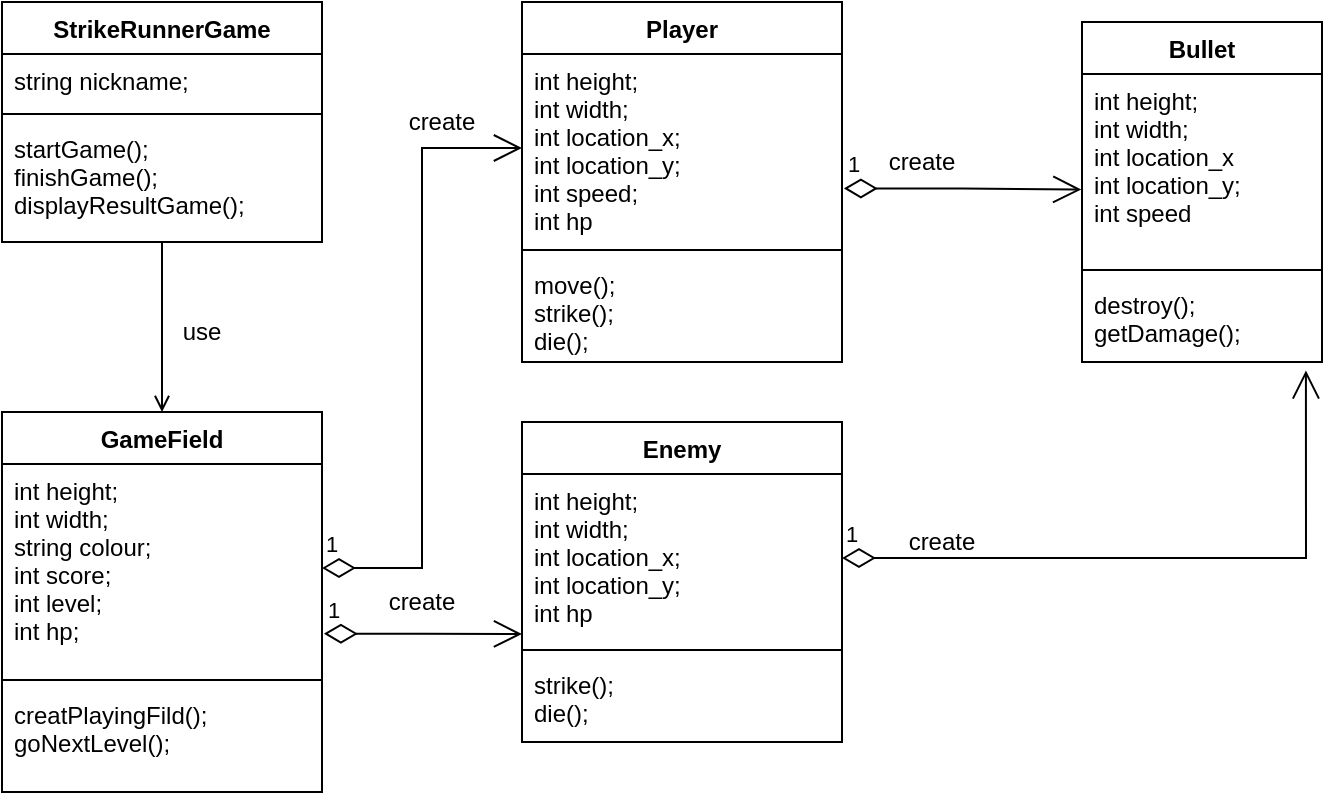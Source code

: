 <mxfile version="15.5.4" type="embed"><diagram id="C5RBs43oDa-KdzZeNtuy" name="Page-1"><mxGraphModel dx="738" dy="2819" grid="1" gridSize="10" guides="1" tooltips="1" connect="1" arrows="1" fold="1" page="1" pageScale="1" pageWidth="827" pageHeight="1169" math="0" shadow="0"><root><mxCell id="WIyWlLk6GJQsqaUBKTNV-0"/><mxCell id="WIyWlLk6GJQsqaUBKTNV-1" parent="WIyWlLk6GJQsqaUBKTNV-0"/><mxCell id="x4CzHmT4jv46Xul65Cwn-0" value="GameField" style="swimlane;fontStyle=1;align=center;verticalAlign=top;childLayout=stackLayout;horizontal=1;startSize=26;horizontalStack=0;resizeParent=1;resizeParentMax=0;resizeLast=0;collapsible=1;marginBottom=0;" parent="WIyWlLk6GJQsqaUBKTNV-1" vertex="1"><mxGeometry x="30" y="-2095" width="160" height="190" as="geometry"/></mxCell><mxCell id="x4CzHmT4jv46Xul65Cwn-1" value="int height;&#10;int width;&#10;string colour;&#10;int score;&#10;int level;&#10;int hp; &#10;" style="text;strokeColor=none;fillColor=none;align=left;verticalAlign=top;spacingLeft=4;spacingRight=4;overflow=hidden;rotatable=0;points=[[0,0.5],[1,0.5]];portConstraint=eastwest;" parent="x4CzHmT4jv46Xul65Cwn-0" vertex="1"><mxGeometry y="26" width="160" height="104" as="geometry"/></mxCell><mxCell id="x4CzHmT4jv46Xul65Cwn-2" value="" style="line;strokeWidth=1;fillColor=none;align=left;verticalAlign=middle;spacingTop=-1;spacingLeft=3;spacingRight=3;rotatable=0;labelPosition=right;points=[];portConstraint=eastwest;" parent="x4CzHmT4jv46Xul65Cwn-0" vertex="1"><mxGeometry y="130" width="160" height="8" as="geometry"/></mxCell><mxCell id="x4CzHmT4jv46Xul65Cwn-3" value="creatPlayingFild();&#10;goNextLevel();&#10;" style="text;strokeColor=none;fillColor=none;align=left;verticalAlign=top;spacingLeft=4;spacingRight=4;overflow=hidden;rotatable=0;points=[[0,0.5],[1,0.5]];portConstraint=eastwest;" parent="x4CzHmT4jv46Xul65Cwn-0" vertex="1"><mxGeometry y="138" width="160" height="52" as="geometry"/></mxCell><mxCell id="x4CzHmT4jv46Xul65Cwn-4" value="StrikeRunnerGame" style="swimlane;fontStyle=1;align=center;verticalAlign=top;childLayout=stackLayout;horizontal=1;startSize=26;horizontalStack=0;resizeParent=1;resizeParentMax=0;resizeLast=0;collapsible=1;marginBottom=0;" parent="WIyWlLk6GJQsqaUBKTNV-1" vertex="1"><mxGeometry x="30" y="-2300" width="160" height="120" as="geometry"/></mxCell><mxCell id="x4CzHmT4jv46Xul65Cwn-5" value="string nickname;&#10;" style="text;strokeColor=none;fillColor=none;align=left;verticalAlign=top;spacingLeft=4;spacingRight=4;overflow=hidden;rotatable=0;points=[[0,0.5],[1,0.5]];portConstraint=eastwest;" parent="x4CzHmT4jv46Xul65Cwn-4" vertex="1"><mxGeometry y="26" width="160" height="26" as="geometry"/></mxCell><mxCell id="x4CzHmT4jv46Xul65Cwn-6" value="" style="line;strokeWidth=1;fillColor=none;align=left;verticalAlign=middle;spacingTop=-1;spacingLeft=3;spacingRight=3;rotatable=0;labelPosition=right;points=[];portConstraint=eastwest;" parent="x4CzHmT4jv46Xul65Cwn-4" vertex="1"><mxGeometry y="52" width="160" height="8" as="geometry"/></mxCell><mxCell id="x4CzHmT4jv46Xul65Cwn-7" value="startGame();&#10;finishGame();&#10;displayResultGame();" style="text;strokeColor=none;fillColor=none;align=left;verticalAlign=top;spacingLeft=4;spacingRight=4;overflow=hidden;rotatable=0;points=[[0,0.5],[1,0.5]];portConstraint=eastwest;" parent="x4CzHmT4jv46Xul65Cwn-4" vertex="1"><mxGeometry y="60" width="160" height="60" as="geometry"/></mxCell><mxCell id="x4CzHmT4jv46Xul65Cwn-8" value="" style="endArrow=none;html=1;startArrow=open;startFill=0;exitX=0.5;exitY=0;exitDx=0;exitDy=0;" parent="WIyWlLk6GJQsqaUBKTNV-1" source="x4CzHmT4jv46Xul65Cwn-0" target="x4CzHmT4jv46Xul65Cwn-7" edge="1"><mxGeometry relative="1" as="geometry"><mxPoint x="30" y="-2135" as="sourcePoint"/><mxPoint x="108" y="-2170" as="targetPoint"/></mxGeometry></mxCell><mxCell id="x4CzHmT4jv46Xul65Cwn-9" value="use" style="text;html=1;strokeColor=none;fillColor=none;align=center;verticalAlign=middle;whiteSpace=wrap;rounded=0;" parent="WIyWlLk6GJQsqaUBKTNV-1" vertex="1"><mxGeometry x="110" y="-2145" width="40" height="20" as="geometry"/></mxCell><mxCell id="x4CzHmT4jv46Xul65Cwn-14" value="Player" style="swimlane;fontStyle=1;align=center;verticalAlign=top;childLayout=stackLayout;horizontal=1;startSize=26;horizontalStack=0;resizeParent=1;resizeParentMax=0;resizeLast=0;collapsible=1;marginBottom=0;" parent="WIyWlLk6GJQsqaUBKTNV-1" vertex="1"><mxGeometry x="290" y="-2300" width="160" height="180" as="geometry"/></mxCell><mxCell id="x4CzHmT4jv46Xul65Cwn-15" value="int height;&#10;int width;&#10;int location_x;&#10;int location_y;&#10;int speed;&#10;int hp" style="text;strokeColor=none;fillColor=none;align=left;verticalAlign=top;spacingLeft=4;spacingRight=4;overflow=hidden;rotatable=0;points=[[0,0.5],[1,0.5]];portConstraint=eastwest;" parent="x4CzHmT4jv46Xul65Cwn-14" vertex="1"><mxGeometry y="26" width="160" height="94" as="geometry"/></mxCell><mxCell id="x4CzHmT4jv46Xul65Cwn-16" value="" style="line;strokeWidth=1;fillColor=none;align=left;verticalAlign=middle;spacingTop=-1;spacingLeft=3;spacingRight=3;rotatable=0;labelPosition=right;points=[];portConstraint=eastwest;" parent="x4CzHmT4jv46Xul65Cwn-14" vertex="1"><mxGeometry y="120" width="160" height="8" as="geometry"/></mxCell><mxCell id="x4CzHmT4jv46Xul65Cwn-17" value="move();&#10;strike();&#10;die();" style="text;strokeColor=none;fillColor=none;align=left;verticalAlign=top;spacingLeft=4;spacingRight=4;overflow=hidden;rotatable=0;points=[[0,0.5],[1,0.5]];portConstraint=eastwest;" parent="x4CzHmT4jv46Xul65Cwn-14" vertex="1"><mxGeometry y="128" width="160" height="52" as="geometry"/></mxCell><mxCell id="x4CzHmT4jv46Xul65Cwn-18" value="1" style="endArrow=open;html=1;endSize=12;startArrow=diamondThin;startSize=14;startFill=0;edgeStyle=orthogonalEdgeStyle;align=left;verticalAlign=bottom;rounded=0;exitX=1;exitY=0.5;exitDx=0;exitDy=0;entryX=0;entryY=0.5;entryDx=0;entryDy=0;" parent="WIyWlLk6GJQsqaUBKTNV-1" source="x4CzHmT4jv46Xul65Cwn-1" target="x4CzHmT4jv46Xul65Cwn-15" edge="1"><mxGeometry x="-1" y="3" relative="1" as="geometry"><mxPoint x="330" y="-2180" as="sourcePoint"/><mxPoint x="490" y="-2180" as="targetPoint"/></mxGeometry></mxCell><mxCell id="x4CzHmT4jv46Xul65Cwn-19" value="create" style="text;html=1;strokeColor=none;fillColor=none;align=center;verticalAlign=middle;whiteSpace=wrap;rounded=0;rotation=0;" parent="WIyWlLk6GJQsqaUBKTNV-1" vertex="1"><mxGeometry x="230" y="-2250" width="40" height="20" as="geometry"/></mxCell><mxCell id="x4CzHmT4jv46Xul65Cwn-24" value="Bullet" style="swimlane;fontStyle=1;align=center;verticalAlign=top;childLayout=stackLayout;horizontal=1;startSize=26;horizontalStack=0;resizeParent=1;resizeParentMax=0;resizeLast=0;collapsible=1;marginBottom=0;" parent="WIyWlLk6GJQsqaUBKTNV-1" vertex="1"><mxGeometry x="570" y="-2290" width="120" height="170" as="geometry"/></mxCell><mxCell id="x4CzHmT4jv46Xul65Cwn-25" value="int height;&#10;int width; &#10;int location_x&#10;int location_y;&#10;int speed&#10;" style="text;strokeColor=none;fillColor=none;align=left;verticalAlign=top;spacingLeft=4;spacingRight=4;overflow=hidden;rotatable=0;points=[[0,0.5],[1,0.5]];portConstraint=eastwest;" parent="x4CzHmT4jv46Xul65Cwn-24" vertex="1"><mxGeometry y="26" width="120" height="94" as="geometry"/></mxCell><mxCell id="x4CzHmT4jv46Xul65Cwn-26" value="" style="line;strokeWidth=1;fillColor=none;align=left;verticalAlign=middle;spacingTop=-1;spacingLeft=3;spacingRight=3;rotatable=0;labelPosition=right;points=[];portConstraint=eastwest;" parent="x4CzHmT4jv46Xul65Cwn-24" vertex="1"><mxGeometry y="120" width="120" height="8" as="geometry"/></mxCell><mxCell id="x4CzHmT4jv46Xul65Cwn-27" value="destroy();&#10;getDamage();" style="text;strokeColor=none;fillColor=none;align=left;verticalAlign=top;spacingLeft=4;spacingRight=4;overflow=hidden;rotatable=0;points=[[0,0.5],[1,0.5]];portConstraint=eastwest;" parent="x4CzHmT4jv46Xul65Cwn-24" vertex="1"><mxGeometry y="128" width="120" height="42" as="geometry"/></mxCell><mxCell id="x4CzHmT4jv46Xul65Cwn-28" value="1" style="endArrow=open;html=1;endSize=12;startArrow=diamondThin;startSize=14;startFill=0;edgeStyle=orthogonalEdgeStyle;align=left;verticalAlign=bottom;rounded=0;exitX=1.006;exitY=0.715;exitDx=0;exitDy=0;entryX=-0.003;entryY=0.615;entryDx=0;entryDy=0;exitPerimeter=0;entryPerimeter=0;" parent="WIyWlLk6GJQsqaUBKTNV-1" source="x4CzHmT4jv46Xul65Cwn-15" target="x4CzHmT4jv46Xul65Cwn-25" edge="1"><mxGeometry x="-1" y="3" relative="1" as="geometry"><mxPoint x="200" y="-2007" as="sourcePoint"/><mxPoint x="300" y="-2217" as="targetPoint"/></mxGeometry></mxCell><mxCell id="x4CzHmT4jv46Xul65Cwn-29" value="create" style="text;html=1;strokeColor=none;fillColor=none;align=center;verticalAlign=middle;whiteSpace=wrap;rounded=0;rotation=0;" parent="WIyWlLk6GJQsqaUBKTNV-1" vertex="1"><mxGeometry x="470" y="-2230" width="40" height="20" as="geometry"/></mxCell><mxCell id="x4CzHmT4jv46Xul65Cwn-30" value="Enemy" style="swimlane;fontStyle=1;align=center;verticalAlign=top;childLayout=stackLayout;horizontal=1;startSize=26;horizontalStack=0;resizeParent=1;resizeParentMax=0;resizeLast=0;collapsible=1;marginBottom=0;" parent="WIyWlLk6GJQsqaUBKTNV-1" vertex="1"><mxGeometry x="290" y="-2090" width="160" height="160" as="geometry"/></mxCell><mxCell id="x4CzHmT4jv46Xul65Cwn-31" value="int height;&#10;int width;&#10;int location_x;&#10;int location_y;&#10;int hp" style="text;strokeColor=none;fillColor=none;align=left;verticalAlign=top;spacingLeft=4;spacingRight=4;overflow=hidden;rotatable=0;points=[[0,0.5],[1,0.5]];portConstraint=eastwest;" parent="x4CzHmT4jv46Xul65Cwn-30" vertex="1"><mxGeometry y="26" width="160" height="84" as="geometry"/></mxCell><mxCell id="x4CzHmT4jv46Xul65Cwn-32" value="" style="line;strokeWidth=1;fillColor=none;align=left;verticalAlign=middle;spacingTop=-1;spacingLeft=3;spacingRight=3;rotatable=0;labelPosition=right;points=[];portConstraint=eastwest;" parent="x4CzHmT4jv46Xul65Cwn-30" vertex="1"><mxGeometry y="110" width="160" height="8" as="geometry"/></mxCell><mxCell id="x4CzHmT4jv46Xul65Cwn-33" value="strike();&#10;die();" style="text;strokeColor=none;fillColor=none;align=left;verticalAlign=top;spacingLeft=4;spacingRight=4;overflow=hidden;rotatable=0;points=[[0,0.5],[1,0.5]];portConstraint=eastwest;" parent="x4CzHmT4jv46Xul65Cwn-30" vertex="1"><mxGeometry y="118" width="160" height="42" as="geometry"/></mxCell><mxCell id="x4CzHmT4jv46Xul65Cwn-34" value="1" style="endArrow=open;html=1;endSize=12;startArrow=diamondThin;startSize=14;startFill=0;edgeStyle=orthogonalEdgeStyle;align=left;verticalAlign=bottom;rounded=0;exitX=1.006;exitY=0.816;exitDx=0;exitDy=0;exitPerimeter=0;" parent="WIyWlLk6GJQsqaUBKTNV-1" source="x4CzHmT4jv46Xul65Cwn-1" edge="1"><mxGeometry x="-1" y="3" relative="1" as="geometry"><mxPoint x="200" y="-2007" as="sourcePoint"/><mxPoint x="290" y="-1984" as="targetPoint"/></mxGeometry></mxCell><mxCell id="x4CzHmT4jv46Xul65Cwn-35" value="create" style="text;html=1;strokeColor=none;fillColor=none;align=center;verticalAlign=middle;whiteSpace=wrap;rounded=0;rotation=0;" parent="WIyWlLk6GJQsqaUBKTNV-1" vertex="1"><mxGeometry x="220" y="-2010" width="40" height="20" as="geometry"/></mxCell><mxCell id="x4CzHmT4jv46Xul65Cwn-40" value="create" style="text;html=1;strokeColor=none;fillColor=none;align=center;verticalAlign=middle;whiteSpace=wrap;rounded=0;rotation=0;" parent="WIyWlLk6GJQsqaUBKTNV-1" vertex="1"><mxGeometry x="480" y="-2040" width="40" height="20" as="geometry"/></mxCell><mxCell id="x4CzHmT4jv46Xul65Cwn-50" value="1" style="endArrow=open;html=1;endSize=12;startArrow=diamondThin;startSize=14;startFill=0;edgeStyle=orthogonalEdgeStyle;align=left;verticalAlign=bottom;rounded=0;exitX=1;exitY=0.5;exitDx=0;exitDy=0;entryX=0.933;entryY=1.1;entryDx=0;entryDy=0;entryPerimeter=0;" parent="WIyWlLk6GJQsqaUBKTNV-1" source="x4CzHmT4jv46Xul65Cwn-31" target="x4CzHmT4jv46Xul65Cwn-27" edge="1"><mxGeometry x="-1" y="3" relative="1" as="geometry"><mxPoint x="460.96" y="-2196.79" as="sourcePoint"/><mxPoint x="570" y="-2022" as="targetPoint"/><Array as="points"><mxPoint x="682" y="-2022"/></Array></mxGeometry></mxCell></root></mxGraphModel></diagram></mxfile>